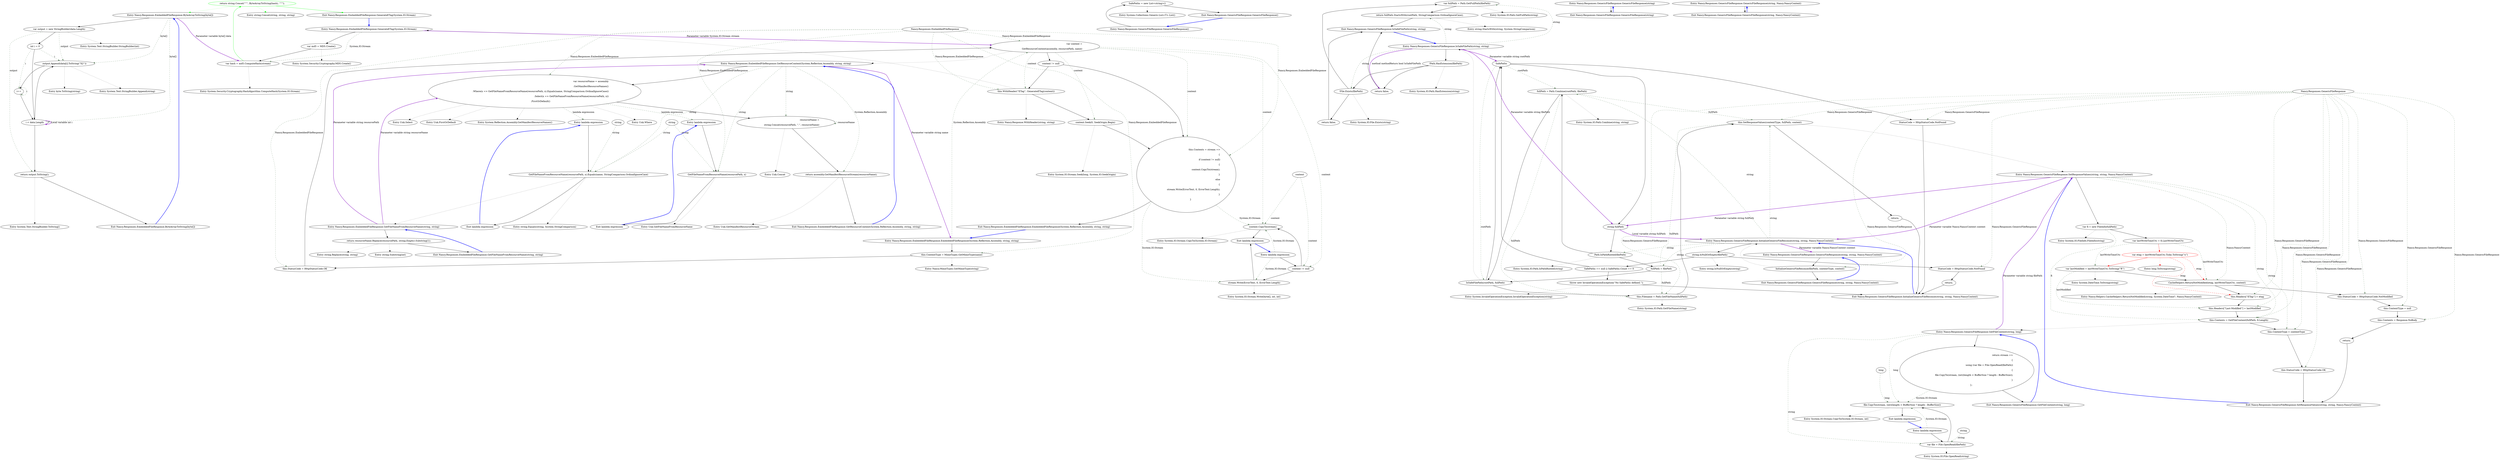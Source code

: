 digraph  {
d50 [label="return string.Concat(''\'''', ByteArrayToString(hash), ''\'''');", span="69-69", cluster="Nancy.Responses.EmbeddedFileResponse.GenerateETag(System.IO.Stream)", color=green, community=0];
d49 [label="var hash = md5.ComputeHash(stream)", span="68-68", cluster="Nancy.Responses.EmbeddedFileResponse.GenerateETag(System.IO.Stream)"];
d51 [label="Exit Nancy.Responses.EmbeddedFileResponse.GenerateETag(System.IO.Stream)", span="64-64", cluster="Nancy.Responses.EmbeddedFileResponse.GenerateETag(System.IO.Stream)"];
d54 [label="Entry Nancy.Responses.EmbeddedFileResponse.ByteArrayToString(byte[])", span="73-73", cluster="Nancy.Responses.EmbeddedFileResponse.ByteArrayToString(byte[])"];
d55 [label="Entry string.Concat(string, string, string)", span="0-0", cluster="string.Concat(string, string, string)"];
d15 [label="Entry Nancy.Responses.EmbeddedFileResponse.GenerateETag(System.IO.Stream)", span="64-64", cluster="Nancy.Responses.EmbeddedFileResponse.GenerateETag(System.IO.Stream)"];
d48 [label="var md5 = MD5.Create()", span="66-66", cluster="Nancy.Responses.EmbeddedFileResponse.GenerateETag(System.IO.Stream)"];
d53 [label="Entry System.Security.Cryptography.HashAlgorithm.ComputeHash(System.IO.Stream)", span="0-0", cluster="System.Security.Cryptography.HashAlgorithm.ComputeHash(System.IO.Stream)"];
d62 [label="Exit Nancy.Responses.EmbeddedFileResponse.ByteArrayToString(byte[])", span="73-73", cluster="Nancy.Responses.EmbeddedFileResponse.ByteArrayToString(byte[])"];
d56 [label="var output = new StringBuilder(data.Length)", span="75-75", cluster="Nancy.Responses.EmbeddedFileResponse.ByteArrayToString(byte[])"];
d58 [label="i < data.Length", span="76-76", cluster="Nancy.Responses.EmbeddedFileResponse.ByteArrayToString(byte[])"];
d59 [label="output.Append(data[i].ToString(''X2''))", span="78-78", cluster="Nancy.Responses.EmbeddedFileResponse.ByteArrayToString(byte[])"];
d9 [label="this.WithHeader(''ETag'', GenerateETag(content))", span="28-28", cluster="Nancy.Responses.EmbeddedFileResponse.EmbeddedFileResponse(System.Reflection.Assembly, string, string)"];
d7 [label="var content =\r\n                    GetResourceContent(assembly, resourcePath, name)", span="23-24", cluster="Nancy.Responses.EmbeddedFileResponse.EmbeddedFileResponse(System.Reflection.Assembly, string, string)"];
d52 [label="Entry System.Security.Cryptography.MD5.Create()", span="0-0", cluster="System.Security.Cryptography.MD5.Create()"];
d61 [label="return output.ToString();", span="81-81", cluster="Nancy.Responses.EmbeddedFileResponse.ByteArrayToString(byte[])"];
d57 [label="int i = 0", span="76-76", cluster="Nancy.Responses.EmbeddedFileResponse.ByteArrayToString(byte[])"];
d63 [label="Entry System.Text.StringBuilder.StringBuilder(int)", span="0-0", cluster="System.Text.StringBuilder.StringBuilder(int)"];
d60 [label="i++", span="76-76", cluster="Nancy.Responses.EmbeddedFileResponse.ByteArrayToString(byte[])"];
d64 [label="Entry byte.ToString(string)", span="0-0", cluster="byte.ToString(string)"];
d65 [label="Entry System.Text.StringBuilder.Append(string)", span="0-0", cluster="System.Text.StringBuilder.Append(string)"];
d67 [label="Nancy.Responses.EmbeddedFileResponse", span=""];
d8 [label="content != null", span="26-26", cluster="Nancy.Responses.EmbeddedFileResponse.EmbeddedFileResponse(System.Reflection.Assembly, string, string)"];
d10 [label="content.Seek(0, SeekOrigin.Begin)", span="29-29", cluster="Nancy.Responses.EmbeddedFileResponse.EmbeddedFileResponse(System.Reflection.Assembly, string, string)"];
d16 [label="Entry Nancy.Response.WithHeader(string, string)", span="46-46", cluster="Nancy.Response.WithHeader(string, string)"];
d4 [label="Entry Nancy.Responses.EmbeddedFileResponse.EmbeddedFileResponse(System.Reflection.Assembly, string, string)", span="18-18", cluster="Nancy.Responses.EmbeddedFileResponse.EmbeddedFileResponse(System.Reflection.Assembly, string, string)"];
d6 [label="this.StatusCode = HttpStatusCode.OK", span="21-21", cluster="Nancy.Responses.EmbeddedFileResponse.EmbeddedFileResponse(System.Reflection.Assembly, string, string)"];
d14 [label="Entry Nancy.Responses.EmbeddedFileResponse.GetResourceContent(System.Reflection.Assembly, string, string)", span="45-45", cluster="Nancy.Responses.EmbeddedFileResponse.GetResourceContent(System.Reflection.Assembly, string, string)"];
d11 [label="this.Contents = stream =>\r\n            {\r\n                if (content != null)\r\n                {\r\n                    content.CopyTo(stream);\r\n                }\r\n                else\r\n                {\r\n                    stream.Write(ErrorText, 0, ErrorText.Length);\r\n                }\r\n            }", span="32-42", cluster="Nancy.Responses.EmbeddedFileResponse.EmbeddedFileResponse(System.Reflection.Assembly, string, string)"];
d19 [label="content != null", span="34-34", cluster="lambda expression"];
d20 [label="content.CopyTo(stream)", span="36-36", cluster="lambda expression"];
d66 [label="Entry System.Text.StringBuilder.ToString()", span="0-0", cluster="System.Text.StringBuilder.ToString()"];
d5 [label="this.ContentType = MimeTypes.GetMimeType(name)", span="20-20", cluster="Nancy.Responses.EmbeddedFileResponse.EmbeddedFileResponse(System.Reflection.Assembly, string, string)"];
d25 [label="var resourceName = assembly\r\n                .GetManifestResourceNames()\r\n                .Where(x => GetFileNameFromResourceName(resourcePath, x).Equals(name, StringComparison.OrdinalIgnoreCase))\r\n                .Select(x => GetFileNameFromResourceName(resourcePath, x))\r\n                .FirstOrDefault()", span="47-51", cluster="Nancy.Responses.EmbeddedFileResponse.GetResourceContent(System.Reflection.Assembly, string, string)"];
d41 [label="GetFileNameFromResourceName(resourcePath, x)", span="50-50", cluster="lambda expression"];
d17 [label="Entry System.IO.Stream.Seek(long, System.IO.SeekOrigin)", span="0-0", cluster="System.IO.Stream.Seek(long, System.IO.SeekOrigin)"];
d12 [label="Exit Nancy.Responses.EmbeddedFileResponse.EmbeddedFileResponse(System.Reflection.Assembly, string, string)", span="18-18", cluster="Nancy.Responses.EmbeddedFileResponse.EmbeddedFileResponse(System.Reflection.Assembly, string, string)"];
d28 [label="Exit Nancy.Responses.EmbeddedFileResponse.GetResourceContent(System.Reflection.Assembly, string, string)", span="45-45", cluster="Nancy.Responses.EmbeddedFileResponse.GetResourceContent(System.Reflection.Assembly, string, string)"];
d38 [label="Entry Nancy.Responses.EmbeddedFileResponse.GetFileNameFromResourceName(string, string)", span="59-59", cluster="Nancy.Responses.EmbeddedFileResponse.GetFileNameFromResourceName(string, string)"];
d36 [label="GetFileNameFromResourceName(resourcePath, x).Equals(name, StringComparison.OrdinalIgnoreCase)", span="49-49", cluster="lambda expression"];
d26 [label="resourceName =\r\n                string.Concat(resourcePath, ''.'', resourceName)", span="53-54", cluster="Nancy.Responses.EmbeddedFileResponse.GetResourceContent(System.Reflection.Assembly, string, string)"];
d27 [label="return assembly.GetManifestResourceStream(resourceName);", span="56-56", cluster="Nancy.Responses.EmbeddedFileResponse.GetResourceContent(System.Reflection.Assembly, string, string)"];
d21 [label="stream.Write(ErrorText, 0, ErrorText.Length)", span="40-40", cluster="lambda expression"];
d68 [label=content, span=""];
d18 [label="Entry lambda expression", span="32-42", cluster="lambda expression"];
d22 [label="Exit lambda expression", span="32-42", cluster="lambda expression"];
d23 [label="Entry System.IO.Stream.CopyTo(System.IO.Stream)", span="0-0", cluster="System.IO.Stream.CopyTo(System.IO.Stream)"];
d13 [label="Entry Nancy.MimeTypes.GetMimeType(string)", span="585-585", cluster="Nancy.MimeTypes.GetMimeType(string)"];
d29 [label="Entry System.Reflection.Assembly.GetManifestResourceNames()", span="0-0", cluster="System.Reflection.Assembly.GetManifestResourceNames()"];
d30 [label="Entry Unk.Where", span="", cluster="Unk.Where"];
d31 [label="Entry Unk.Select", span="", cluster="Unk.Select"];
d32 [label="Entry Unk.FirstOrDefault", span="", cluster="Unk.FirstOrDefault"];
d35 [label="Entry lambda expression", span="49-49", cluster="lambda expression"];
d40 [label="Entry lambda expression", span="50-50", cluster="lambda expression"];
d69 [label=string, span=""];
d42 [label="Exit lambda expression", span="50-50", cluster="lambda expression"];
d43 [label="Entry Unk.GetFileNameFromResourceName", span="", cluster="Unk.GetFileNameFromResourceName"];
d45 [label="Exit Nancy.Responses.EmbeddedFileResponse.GetFileNameFromResourceName(string, string)", span="59-59", cluster="Nancy.Responses.EmbeddedFileResponse.GetFileNameFromResourceName(string, string)"];
d44 [label="return resourceName.Replace(resourcePath, string.Empty).Substring(1);", span="61-61", cluster="Nancy.Responses.EmbeddedFileResponse.GetFileNameFromResourceName(string, string)"];
d70 [label=string, span=""];
d37 [label="Exit lambda expression", span="49-49", cluster="lambda expression"];
d39 [label="Entry string.Equals(string, System.StringComparison)", span="0-0", cluster="string.Equals(string, System.StringComparison)"];
d33 [label="Entry Unk.Concat", span="", cluster="Unk.Concat"];
d34 [label="Entry Unk.GetManifestResourceStream", span="", cluster="Unk.GetManifestResourceStream"];
d24 [label="Entry System.IO.Stream.Write(byte[], int, int)", span="0-0", cluster="System.IO.Stream.Write(byte[], int, int)"];
d46 [label="Entry string.Replace(string, string)", span="0-0", cluster="string.Replace(string, string)"];
d47 [label="Entry string.Substring(int)", span="0-0", cluster="string.Substring(int)"];
m0_3 [label="Entry System.Collections.Generic.List<T>.List()", span="0-0", cluster="System.Collections.Generic.List<T>.List()", file="GenericFileResponse.cs"];
m0_31 [label="Entry System.IO.Path.GetFullPath(string)", span="0-0", cluster="System.IO.Path.GetFullPath(string)", file="GenericFileResponse.cs"];
m0_72 [label="Entry System.DateTime.ToString(string)", span="0-0", cluster="System.DateTime.ToString(string)", file="GenericFileResponse.cs"];
m0_19 [label="Entry System.IO.File.OpenRead(string)", span="0-0", cluster="System.IO.File.OpenRead(string)", file="GenericFileResponse.cs"];
m0_53 [label="Entry System.IO.Path.GetFileName(string)", span="0-0", cluster="System.IO.Path.GetFileName(string)", file="GenericFileResponse.cs"];
m0_0 [label="Entry Nancy.Responses.GenericFileResponse.GenericFileResponse()", span="29-29", cluster="Nancy.Responses.GenericFileResponse.GenericFileResponse()", file="GenericFileResponse.cs"];
m0_1 [label="SafePaths = new List<string>()", span="31-31", cluster="Nancy.Responses.GenericFileResponse.GenericFileResponse()", file="GenericFileResponse.cs"];
m0_2 [label="Exit Nancy.Responses.GenericFileResponse.GenericFileResponse()", span="29-29", cluster="Nancy.Responses.GenericFileResponse.GenericFileResponse()", file="GenericFileResponse.cs"];
m0_4 [label="Entry Nancy.Responses.GenericFileResponse.GenericFileResponse(string)", span="40-40", cluster="Nancy.Responses.GenericFileResponse.GenericFileResponse(string)", file="GenericFileResponse.cs"];
m0_5 [label="Exit Nancy.Responses.GenericFileResponse.GenericFileResponse(string)", span="40-40", cluster="Nancy.Responses.GenericFileResponse.GenericFileResponse(string)", file="GenericFileResponse.cs"];
m0_50 [label="Entry System.InvalidOperationException.InvalidOperationException(string)", span="0-0", cluster="System.InvalidOperationException.InvalidOperationException(string)", file="GenericFileResponse.cs"];
m0_32 [label="Entry string.StartsWith(string, System.StringComparison)", span="0-0", cluster="string.StartsWith(string, System.StringComparison)", file="GenericFileResponse.cs"];
m0_49 [label="Entry string.IsNullOrEmpty(string)", span="0-0", cluster="string.IsNullOrEmpty(string)", file="GenericFileResponse.cs"];
m0_29 [label="Entry System.IO.Path.HasExtension(string)", span="0-0", cluster="System.IO.Path.HasExtension(string)", file="GenericFileResponse.cs"];
m0_54 [label="Entry Nancy.Responses.GenericFileResponse.SetResponseValues(string, string, Nancy.NancyContext)", span="139-139", cluster="Nancy.Responses.GenericFileResponse.SetResponseValues(string, string, Nancy.NancyContext)", file="GenericFileResponse.cs"];
m0_55 [label="var fi = new FileInfo(fullPath)", span="142-142", cluster="Nancy.Responses.GenericFileResponse.SetResponseValues(string, string, Nancy.NancyContext)", file="GenericFileResponse.cs"];
m0_59 [label="CacheHelpers.ReturnNotModified(etag, lastWriteTimeUtc, context)", span="148-148", cluster="Nancy.Responses.GenericFileResponse.SetResponseValues(string, string, Nancy.NancyContext)", file="GenericFileResponse.cs"];
m0_66 [label="this.Contents = GetFileContent(fullPath, fi.Length)", span="159-159", cluster="Nancy.Responses.GenericFileResponse.SetResponseValues(string, string, Nancy.NancyContext)", file="GenericFileResponse.cs"];
m0_67 [label="this.ContentType = contentType", span="160-160", cluster="Nancy.Responses.GenericFileResponse.SetResponseValues(string, string, Nancy.NancyContext)", file="GenericFileResponse.cs"];
m0_56 [label="var lastWriteTimeUtc = fi.LastWriteTimeUtc", span="144-144", cluster="Nancy.Responses.GenericFileResponse.SetResponseValues(string, string, Nancy.NancyContext)", file="GenericFileResponse.cs"];
m0_57 [label="var etag = lastWriteTimeUtc.Ticks.ToString(''x'')", span="145-145", cluster="Nancy.Responses.GenericFileResponse.SetResponseValues(string, string, Nancy.NancyContext)", color=red, community=0, file="GenericFileResponse.cs"];
m0_58 [label="var lastModified = lastWriteTimeUtc.ToString(''R'')", span="146-146", cluster="Nancy.Responses.GenericFileResponse.SetResponseValues(string, string, Nancy.NancyContext)", file="GenericFileResponse.cs"];
m0_64 [label="this.Headers[''ETag''] = etag", span="157-157", cluster="Nancy.Responses.GenericFileResponse.SetResponseValues(string, string, Nancy.NancyContext)", file="GenericFileResponse.cs"];
m0_65 [label="this.Headers[''Last-Modified''] = lastModified", span="158-158", cluster="Nancy.Responses.GenericFileResponse.SetResponseValues(string, string, Nancy.NancyContext)", file="GenericFileResponse.cs"];
m0_60 [label="this.StatusCode = HttpStatusCode.NotModified", span="150-150", cluster="Nancy.Responses.GenericFileResponse.SetResponseValues(string, string, Nancy.NancyContext)", file="GenericFileResponse.cs"];
m0_61 [label="this.ContentType = null", span="151-151", cluster="Nancy.Responses.GenericFileResponse.SetResponseValues(string, string, Nancy.NancyContext)", file="GenericFileResponse.cs"];
m0_62 [label="this.Contents = Response.NoBody", span="152-152", cluster="Nancy.Responses.GenericFileResponse.SetResponseValues(string, string, Nancy.NancyContext)", file="GenericFileResponse.cs"];
m0_63 [label="return;", span="154-154", cluster="Nancy.Responses.GenericFileResponse.SetResponseValues(string, string, Nancy.NancyContext)", file="GenericFileResponse.cs"];
m0_68 [label="this.StatusCode = HttpStatusCode.OK", span="161-161", cluster="Nancy.Responses.GenericFileResponse.SetResponseValues(string, string, Nancy.NancyContext)", file="GenericFileResponse.cs"];
m0_69 [label="Exit Nancy.Responses.GenericFileResponse.SetResponseValues(string, string, Nancy.NancyContext)", span="139-139", cluster="Nancy.Responses.GenericFileResponse.SetResponseValues(string, string, Nancy.NancyContext)", file="GenericFileResponse.cs"];
m0_11 [label="Entry Nancy.Responses.GenericFileResponse.InitializeGenericFileResonse(string, string, Nancy.NancyContext)", span="103-103", cluster="Nancy.Responses.GenericFileResponse.InitializeGenericFileResonse(string, string, Nancy.NancyContext)", file="GenericFileResponse.cs"];
m0_33 [label="string.IsNullOrEmpty(filePath)", span="105-105", cluster="Nancy.Responses.GenericFileResponse.InitializeGenericFileResonse(string, string, Nancy.NancyContext)", file="GenericFileResponse.cs"];
m0_40 [label="Path.IsPathRooted(filePath)", span="117-117", cluster="Nancy.Responses.GenericFileResponse.InitializeGenericFileResonse(string, string, Nancy.NancyContext)", file="GenericFileResponse.cs"];
m0_41 [label="fullPath = filePath", span="119-119", cluster="Nancy.Responses.GenericFileResponse.InitializeGenericFileResonse(string, string, Nancy.NancyContext)", file="GenericFileResponse.cs"];
m0_42 [label="fullPath = Path.Combine(rootPath, filePath)", span="123-123", cluster="Nancy.Responses.GenericFileResponse.InitializeGenericFileResonse(string, string, Nancy.NancyContext)", file="GenericFileResponse.cs"];
m0_45 [label="this.SetResponseValues(contentType, fullPath, context)", span="130-130", cluster="Nancy.Responses.GenericFileResponse.InitializeGenericFileResonse(string, string, Nancy.NancyContext)", file="GenericFileResponse.cs"];
m0_34 [label="StatusCode = HttpStatusCode.NotFound", span="107-107", cluster="Nancy.Responses.GenericFileResponse.InitializeGenericFileResonse(string, string, Nancy.NancyContext)", file="GenericFileResponse.cs"];
m0_36 [label="SafePaths == null || SafePaths.Count == 0", span="110-110", cluster="Nancy.Responses.GenericFileResponse.InitializeGenericFileResonse(string, string, Nancy.NancyContext)", file="GenericFileResponse.cs"];
m0_35 [label="return;", span="108-108", cluster="Nancy.Responses.GenericFileResponse.InitializeGenericFileResonse(string, string, Nancy.NancyContext)", file="GenericFileResponse.cs"];
m0_37 [label="throw new InvalidOperationException(''No SafePaths defined.'');", span="112-112", cluster="Nancy.Responses.GenericFileResponse.InitializeGenericFileResonse(string, string, Nancy.NancyContext)", file="GenericFileResponse.cs"];
m0_38 [label=SafePaths, span="114-114", cluster="Nancy.Responses.GenericFileResponse.InitializeGenericFileResonse(string, string, Nancy.NancyContext)", file="GenericFileResponse.cs"];
m0_39 [label="string fullPath", span="116-116", cluster="Nancy.Responses.GenericFileResponse.InitializeGenericFileResonse(string, string, Nancy.NancyContext)", file="GenericFileResponse.cs"];
m0_47 [label="StatusCode = HttpStatusCode.NotFound", span="136-136", cluster="Nancy.Responses.GenericFileResponse.InitializeGenericFileResonse(string, string, Nancy.NancyContext)", file="GenericFileResponse.cs"];
m0_43 [label="IsSafeFilePath(rootPath, fullPath)", span="126-126", cluster="Nancy.Responses.GenericFileResponse.InitializeGenericFileResonse(string, string, Nancy.NancyContext)", file="GenericFileResponse.cs"];
m0_44 [label="this.Filename = Path.GetFileName(fullPath)", span="128-128", cluster="Nancy.Responses.GenericFileResponse.InitializeGenericFileResonse(string, string, Nancy.NancyContext)", file="GenericFileResponse.cs"];
m0_46 [label="return;", span="132-132", cluster="Nancy.Responses.GenericFileResponse.InitializeGenericFileResonse(string, string, Nancy.NancyContext)", file="GenericFileResponse.cs"];
m0_48 [label="Exit Nancy.Responses.GenericFileResponse.InitializeGenericFileResonse(string, string, Nancy.NancyContext)", span="103-103", cluster="Nancy.Responses.GenericFileResponse.InitializeGenericFileResonse(string, string, Nancy.NancyContext)", file="GenericFileResponse.cs"];
m0_70 [label="Entry System.IO.FileInfo.FileInfo(string)", span="0-0", cluster="System.IO.FileInfo.FileInfo(string)", file="GenericFileResponse.cs"];
m0_15 [label="Entry lambda expression", span="77-83", cluster="lambda expression", file="GenericFileResponse.cs"];
m0_16 [label="var file = File.OpenRead(filePath)", span="79-79", cluster="lambda expression", file="GenericFileResponse.cs"];
m0_17 [label="file.CopyTo(stream, (int)(length < BufferSize ? length : BufferSize))", span="81-81", cluster="lambda expression", file="GenericFileResponse.cs"];
m0_18 [label="Exit lambda expression", span="77-83", cluster="lambda expression", file="GenericFileResponse.cs"];
m0_51 [label="Entry System.IO.Path.IsPathRooted(string)", span="0-0", cluster="System.IO.Path.IsPathRooted(string)", file="GenericFileResponse.cs"];
m0_8 [label="Entry Nancy.Responses.GenericFileResponse.GenericFileResponse(string, string, Nancy.NancyContext)", span="64-64", cluster="Nancy.Responses.GenericFileResponse.GenericFileResponse(string, string, Nancy.NancyContext)", file="GenericFileResponse.cs"];
m0_9 [label="InitializeGenericFileResonse(filePath, contentType, context)", span="66-66", cluster="Nancy.Responses.GenericFileResponse.GenericFileResponse(string, string, Nancy.NancyContext)", file="GenericFileResponse.cs"];
m0_10 [label="Exit Nancy.Responses.GenericFileResponse.GenericFileResponse(string, string, Nancy.NancyContext)", span="64-64", cluster="Nancy.Responses.GenericFileResponse.GenericFileResponse(string, string, Nancy.NancyContext)", file="GenericFileResponse.cs"];
m0_73 [label="Entry Nancy.Helpers.CacheHelpers.ReturnNotModified(string, System.DateTime?, Nancy.NancyContext)", span="18-18", cluster="Nancy.Helpers.CacheHelpers.ReturnNotModified(string, System.DateTime?, Nancy.NancyContext)", file="GenericFileResponse.cs"];
m0_21 [label="Entry Nancy.Responses.GenericFileResponse.IsSafeFilePath(string, string)", span="86-86", cluster="Nancy.Responses.GenericFileResponse.IsSafeFilePath(string, string)", file="GenericFileResponse.cs"];
m0_22 [label="!Path.HasExtension(filePath)", span="88-88", cluster="Nancy.Responses.GenericFileResponse.IsSafeFilePath(string, string)", file="GenericFileResponse.cs"];
m0_24 [label="!File.Exists(filePath)", span="93-93", cluster="Nancy.Responses.GenericFileResponse.IsSafeFilePath(string, string)", file="GenericFileResponse.cs"];
m0_26 [label="var fullPath = Path.GetFullPath(filePath)", span="98-98", cluster="Nancy.Responses.GenericFileResponse.IsSafeFilePath(string, string)", file="GenericFileResponse.cs"];
m0_27 [label="return fullPath.StartsWith(rootPath, StringComparison.OrdinalIgnoreCase);", span="100-100", cluster="Nancy.Responses.GenericFileResponse.IsSafeFilePath(string, string)", file="GenericFileResponse.cs"];
m0_23 [label="return false;", span="90-90", cluster="Nancy.Responses.GenericFileResponse.IsSafeFilePath(string, string)", file="GenericFileResponse.cs"];
m0_25 [label="return false;", span="95-95", cluster="Nancy.Responses.GenericFileResponse.IsSafeFilePath(string, string)", file="GenericFileResponse.cs"];
m0_28 [label="Exit Nancy.Responses.GenericFileResponse.IsSafeFilePath(string, string)", span="86-86", cluster="Nancy.Responses.GenericFileResponse.IsSafeFilePath(string, string)", file="GenericFileResponse.cs"];
m0_6 [label="Entry Nancy.Responses.GenericFileResponse.GenericFileResponse(string, Nancy.NancyContext)", span="52-52", cluster="Nancy.Responses.GenericFileResponse.GenericFileResponse(string, Nancy.NancyContext)", file="GenericFileResponse.cs"];
m0_7 [label="Exit Nancy.Responses.GenericFileResponse.GenericFileResponse(string, Nancy.NancyContext)", span="52-52", cluster="Nancy.Responses.GenericFileResponse.GenericFileResponse(string, Nancy.NancyContext)", file="GenericFileResponse.cs"];
m0_52 [label="Entry System.IO.Path.Combine(string, string)", span="0-0", cluster="System.IO.Path.Combine(string, string)", file="GenericFileResponse.cs"];
m0_71 [label="Entry long.ToString(string)", span="0-0", cluster="long.ToString(string)", file="GenericFileResponse.cs"];
m0_20 [label="Entry System.IO.Stream.CopyTo(System.IO.Stream, int)", span="0-0", cluster="System.IO.Stream.CopyTo(System.IO.Stream, int)", file="GenericFileResponse.cs"];
m0_30 [label="Entry System.IO.File.Exists(string)", span="0-0", cluster="System.IO.File.Exists(string)", file="GenericFileResponse.cs"];
m0_12 [label="Entry Nancy.Responses.GenericFileResponse.GetFileContent(string, long)", span="75-75", cluster="Nancy.Responses.GenericFileResponse.GetFileContent(string, long)", file="GenericFileResponse.cs"];
m0_13 [label="return stream =>\r\n            {\r\n                using (var file = File.OpenRead(filePath))\r\n                {\r\n                    file.CopyTo(stream, (int)(length < BufferSize ? length : BufferSize));\r\n                }\r\n            };", span="77-83", cluster="Nancy.Responses.GenericFileResponse.GetFileContent(string, long)", file="GenericFileResponse.cs"];
m0_14 [label="Exit Nancy.Responses.GenericFileResponse.GetFileContent(string, long)", span="75-75", cluster="Nancy.Responses.GenericFileResponse.GetFileContent(string, long)", file="GenericFileResponse.cs"];
m0_74 [label="Nancy.Responses.GenericFileResponse", span="", file="GenericFileResponse.cs"];
m0_75 [label=string, span="", file="GenericFileResponse.cs"];
m0_76 [label=long, span="", file="GenericFileResponse.cs"];
d50 -> d51  [key=0, style=solid, color=green];
d50 -> d54  [key=2, style=dotted, color=green];
d50 -> d55  [key=2, style=dotted, color=green];
d49 -> d50  [key=0, style=solid, color=green];
d49 -> d53  [key=2, style=dotted];
d51 -> d15  [key=0, style=bold, color=blue];
d54 -> d49  [key=3, color=darkorchid, style=bold, label="Parameter variable byte[] data"];
d54 -> d56  [key=0, style=solid];
d54 -> d58  [key=1, style=dashed, color=darkseagreen4, label="byte[]"];
d54 -> d59  [key=1, style=dashed, color=darkseagreen4, label="byte[]"];
d15 -> d49  [key=1, style=dashed, color=darkseagreen4, label="System.IO.Stream"];
d15 -> d48  [key=0, style=solid];
d15 -> d7  [key=3, color=darkorchid, style=bold, label="Parameter variable System.IO.Stream stream"];
d48 -> d49  [key=0, style=solid];
d48 -> d52  [key=2, style=dotted];
d62 -> d54  [key=0, style=bold, color=blue];
d56 -> d57  [key=0, style=solid];
d56 -> d63  [key=2, style=dotted];
d56 -> d59  [key=1, style=dashed, color=darkseagreen4, label=output];
d56 -> d61  [key=1, style=dashed, color=darkseagreen4, label=output];
d58 -> d58  [key=3, color=darkorchid, style=bold, label="Local variable int i"];
d58 -> d59  [key=0, style=solid];
d58 -> d61  [key=0, style=solid];
d59 -> d60  [key=0, style=solid];
d59 -> d64  [key=2, style=dotted];
d59 -> d65  [key=2, style=dotted];
d9 -> d15  [key=2, style=dotted];
d9 -> d10  [key=0, style=solid];
d9 -> d16  [key=2, style=dotted];
d7 -> d9  [key=1, style=dashed, color=darkseagreen4, label=content];
d7 -> d8  [key=0, style=solid];
d7 -> d14  [key=2, style=dotted];
d7 -> d10  [key=1, style=dashed, color=darkseagreen4, label=content];
d7 -> d11  [key=1, style=dashed, color=darkseagreen4, label=content];
d7 -> d19  [key=1, style=dashed, color=darkseagreen4, label=content];
d7 -> d20  [key=1, style=dashed, color=darkseagreen4, label=content];
d61 -> d62  [key=0, style=solid];
d61 -> d66  [key=2, style=dotted];
d57 -> d58  [key=0, style=solid];
d57 -> d59  [key=1, style=dashed, color=darkseagreen4, label=i];
d57 -> d60  [key=1, style=dashed, color=darkseagreen4, label=i];
d60 -> d58  [key=0, style=solid];
d60 -> d60  [key=1, style=dashed, color=darkseagreen4, label=i];
d67 -> d9  [key=1, style=dashed, color=darkseagreen4, label="Nancy.Responses.EmbeddedFileResponse"];
d67 -> d7  [key=1, style=dashed, color=darkseagreen4, label="Nancy.Responses.EmbeddedFileResponse"];
d67 -> d5  [key=1, style=dashed, color=darkseagreen4, label="Nancy.Responses.EmbeddedFileResponse"];
d67 -> d6  [key=1, style=dashed, color=darkseagreen4, label="Nancy.Responses.EmbeddedFileResponse"];
d67 -> d11  [key=1, style=dashed, color=darkseagreen4, label="Nancy.Responses.EmbeddedFileResponse"];
d67 -> d25  [key=1, style=dashed, color=darkseagreen4, label="Nancy.Responses.EmbeddedFileResponse"];
d67 -> d41  [key=1, style=dashed, color=darkseagreen4, label="Nancy.Responses.EmbeddedFileResponse"];
d8 -> d9  [key=0, style=solid];
d8 -> d11  [key=0, style=solid];
d10 -> d11  [key=0, style=solid];
d10 -> d17  [key=2, style=dotted];
d4 -> d7  [key=1, style=dashed, color=darkseagreen4, label="System.Reflection.Assembly"];
d4 -> d5  [key=0, style=solid];
d6 -> d7  [key=0, style=solid];
d14 -> d4  [key=3, color=darkorchid, style=bold, label="Parameter variable string name"];
d14 -> d25  [key=0, style=solid];
d14 -> d36  [key=1, style=dashed, color=darkseagreen4, label=string];
d14 -> d41  [key=1, style=dashed, color=darkseagreen4, label=string];
d14 -> d26  [key=1, style=dashed, color=darkseagreen4, label=string];
d14 -> d27  [key=1, style=dashed, color=darkseagreen4, label="System.Reflection.Assembly"];
d11 -> d12  [key=0, style=solid];
d11 -> d20  [key=1, style=dashed, color=darkseagreen4, label="System.IO.Stream"];
d11 -> d21  [key=1, style=dashed, color=darkseagreen4, label="System.IO.Stream"];
d19 -> d20  [key=0, style=solid];
d19 -> d21  [key=0, style=solid];
d20 -> d22  [key=0, style=solid];
d20 -> d23  [key=2, style=dotted];
d5 -> d6  [key=0, style=solid];
d5 -> d13  [key=2, style=dotted];
d25 -> d26  [key=0, style=solid];
d25 -> d29  [key=2, style=dotted];
d25 -> d30  [key=2, style=dotted];
d25 -> d31  [key=2, style=dotted];
d25 -> d32  [key=2, style=dotted];
d25 -> d35  [key=1, style=dashed, color=darkseagreen4, label="lambda expression"];
d25 -> d40  [key=1, style=dashed, color=darkseagreen4, label="lambda expression"];
d41 -> d42  [key=0, style=solid];
d41 -> d43  [key=2, style=dotted];
d12 -> d4  [key=0, style=bold, color=blue];
d28 -> d14  [key=0, style=bold, color=blue];
d38 -> d14  [key=3, color=darkorchid, style=bold, label="Parameter variable string resourcePath"];
d38 -> d25  [key=3, color=darkorchid, style=bold, label="Parameter variable string resourceName"];
d38 -> d44  [key=0, style=solid];
d36 -> d38  [key=2, style=dotted];
d36 -> d37  [key=0, style=solid];
d36 -> d39  [key=2, style=dotted];
d26 -> d26  [key=1, style=dashed, color=darkseagreen4, label=resourceName];
d26 -> d27  [key=0, style=solid];
d26 -> d33  [key=2, style=dotted];
d27 -> d28  [key=0, style=solid];
d27 -> d34  [key=2, style=dotted];
d21 -> d22  [key=0, style=solid];
d21 -> d24  [key=2, style=dotted];
d68 -> d19  [key=1, style=dashed, color=darkseagreen4, label=content];
d68 -> d20  [key=1, style=dashed, color=darkseagreen4, label=content];
d18 -> d19  [key=0, style=solid];
d18 -> d20  [key=1, style=dashed, color=darkseagreen4, label="System.IO.Stream"];
d18 -> d21  [key=1, style=dashed, color=darkseagreen4, label="System.IO.Stream"];
d22 -> d18  [key=0, style=bold, color=blue];
d35 -> d36  [key=0, style=solid];
d40 -> d41  [key=0, style=solid];
d69 -> d41  [key=1, style=dashed, color=darkseagreen4, label=string];
d69 -> d36  [key=1, style=dashed, color=darkseagreen4, label=string];
d42 -> d40  [key=0, style=bold, color=blue];
d45 -> d38  [key=0, style=bold, color=blue];
d44 -> d45  [key=0, style=solid];
d44 -> d46  [key=2, style=dotted];
d44 -> d47  [key=2, style=dotted];
d70 -> d36  [key=1, style=dashed, color=darkseagreen4, label=string];
d37 -> d35  [key=0, style=bold, color=blue];
m0_0 -> m0_1  [key=0, style=solid];
m0_1 -> m0_2  [key=0, style=solid];
m0_1 -> m0_3  [key=2, style=dotted];
m0_2 -> m0_0  [key=0, style=bold, color=blue];
m0_4 -> m0_5  [key=0, style=solid];
m0_5 -> m0_4  [key=0, style=bold, color=blue];
m0_54 -> m0_55  [key=0, style=solid];
m0_54 -> m0_59  [key=1, style=dashed, color=darkseagreen4, label="Nancy.NancyContext"];
m0_54 -> m0_66  [key=1, style=dashed, color=darkseagreen4, label=string];
m0_54 -> m0_67  [key=1, style=dashed, color=darkseagreen4, label=string];
m0_54 -> m0_11  [key=3, color=darkorchid, style=bold, label="Parameter variable Nancy.NancyContext context"];
m0_54 -> m0_39  [key=3, color=darkorchid, style=bold, label="Parameter variable string fullPath"];
m0_55 -> m0_56  [key=0, style=solid];
m0_55 -> m0_70  [key=2, style=dotted];
m0_55 -> m0_66  [key=1, style=dashed, color=darkseagreen4, label=fi];
m0_59 -> m0_60  [key=0, style=solid];
m0_59 -> m0_64  [key=0, style=solid];
m0_59 -> m0_73  [key=2, style=dotted];
m0_66 -> m0_67  [key=0, style=solid];
m0_66 -> m0_12  [key=2, style=dotted];
m0_67 -> m0_68  [key=0, style=solid];
m0_56 -> m0_57  [key=0, style=solid, color=red];
m0_56 -> m0_58  [key=1, style=dashed, color=darkseagreen4, label=lastWriteTimeUtc];
m0_56 -> m0_59  [key=1, style=dashed, color=darkseagreen4, label=lastWriteTimeUtc];
m0_57 -> m0_58  [key=0, style=solid, color=red];
m0_57 -> m0_71  [key=2, style=dotted, color=red];
m0_57 -> m0_59  [key=1, style=dashed, color=red, label=etag];
m0_57 -> m0_64  [key=1, style=dashed, color=red, label=etag];
m0_58 -> m0_59  [key=0, style=solid];
m0_58 -> m0_72  [key=2, style=dotted];
m0_58 -> m0_65  [key=1, style=dashed, color=darkseagreen4, label=lastModified];
m0_64 -> m0_65  [key=0, style=solid];
m0_65 -> m0_66  [key=0, style=solid];
m0_60 -> m0_61  [key=0, style=solid];
m0_61 -> m0_62  [key=0, style=solid];
m0_62 -> m0_63  [key=0, style=solid];
m0_63 -> m0_69  [key=0, style=solid];
m0_68 -> m0_69  [key=0, style=solid];
m0_69 -> m0_54  [key=0, style=bold, color=blue];
m0_11 -> m0_33  [key=0, style=solid];
m0_11 -> m0_40  [key=1, style=dashed, color=darkseagreen4, label=string];
m0_11 -> m0_41  [key=1, style=dashed, color=darkseagreen4, label=string];
m0_11 -> m0_42  [key=1, style=dashed, color=darkseagreen4, label=string];
m0_11 -> m0_45  [key=1, style=dashed, color=darkseagreen4, label=string];
m0_11 -> m0_8  [key=3, color=darkorchid, style=bold, label="Parameter variable Nancy.NancyContext context"];
m0_33 -> m0_34  [key=0, style=solid];
m0_33 -> m0_36  [key=0, style=solid];
m0_33 -> m0_49  [key=2, style=dotted];
m0_40 -> m0_41  [key=0, style=solid];
m0_40 -> m0_42  [key=0, style=solid];
m0_40 -> m0_51  [key=2, style=dotted];
m0_41 -> m0_43  [key=0, style=solid];
m0_41 -> m0_44  [key=1, style=dashed, color=darkseagreen4, label=fullPath];
m0_41 -> m0_45  [key=1, style=dashed, color=darkseagreen4, label=fullPath];
m0_42 -> m0_43  [key=0, style=solid];
m0_42 -> m0_52  [key=2, style=dotted];
m0_42 -> m0_44  [key=1, style=dashed, color=darkseagreen4, label=fullPath];
m0_42 -> m0_45  [key=1, style=dashed, color=darkseagreen4, label=fullPath];
m0_45 -> m0_46  [key=0, style=solid];
m0_45 -> m0_54  [key=2, style=dotted];
m0_34 -> m0_35  [key=0, style=solid];
m0_36 -> m0_37  [key=0, style=solid];
m0_36 -> m0_38  [key=0, style=solid];
m0_35 -> m0_48  [key=0, style=solid];
m0_37 -> m0_48  [key=0, style=solid];
m0_37 -> m0_50  [key=2, style=dotted];
m0_38 -> m0_39  [key=0, style=solid];
m0_38 -> m0_47  [key=0, style=solid];
m0_38 -> m0_42  [key=1, style=dashed, color=darkseagreen4, label=rootPath];
m0_38 -> m0_43  [key=1, style=dashed, color=darkseagreen4, label=rootPath];
m0_39 -> m0_40  [key=0, style=solid];
m0_39 -> m0_11  [key=3, color=darkorchid, style=bold, label="Local variable string fullPath"];
m0_47 -> m0_48  [key=0, style=solid];
m0_43 -> m0_44  [key=0, style=solid];
m0_43 -> m0_38  [key=0, style=solid];
m0_43 -> m0_21  [key=2, style=dotted];
m0_44 -> m0_45  [key=0, style=solid];
m0_44 -> m0_53  [key=2, style=dotted];
m0_46 -> m0_48  [key=0, style=solid];
m0_48 -> m0_11  [key=0, style=bold, color=blue];
m0_15 -> m0_16  [key=0, style=solid];
m0_15 -> m0_17  [key=1, style=dashed, color=darkseagreen4, label="System.IO.Stream"];
m0_16 -> m0_17  [key=0, style=solid];
m0_16 -> m0_19  [key=2, style=dotted];
m0_17 -> m0_18  [key=0, style=solid];
m0_17 -> m0_20  [key=2, style=dotted];
m0_18 -> m0_15  [key=0, style=bold, color=blue];
m0_8 -> m0_9  [key=0, style=solid];
m0_9 -> m0_10  [key=0, style=solid];
m0_9 -> m0_11  [key=2, style=dotted];
m0_10 -> m0_8  [key=0, style=bold, color=blue];
m0_21 -> m0_22  [key=0, style=solid];
m0_21 -> m0_24  [key=1, style=dashed, color=darkseagreen4, label=string];
m0_21 -> m0_26  [key=1, style=dashed, color=darkseagreen4, label=string];
m0_21 -> m0_27  [key=1, style=dashed, color=darkseagreen4, label=string];
m0_21 -> m0_23  [key=3, color=darkorchid, style=bold, label="method methodReturn bool IsSafeFilePath"];
m0_21 -> m0_38  [key=3, color=darkorchid, style=bold, label="Parameter variable string rootPath"];
m0_21 -> m0_39  [key=3, color=darkorchid, style=bold, label="Parameter variable string filePath"];
m0_22 -> m0_23  [key=0, style=solid];
m0_22 -> m0_24  [key=0, style=solid];
m0_22 -> m0_29  [key=2, style=dotted];
m0_24 -> m0_25  [key=0, style=solid];
m0_24 -> m0_26  [key=0, style=solid];
m0_24 -> m0_30  [key=2, style=dotted];
m0_26 -> m0_27  [key=0, style=solid];
m0_26 -> m0_31  [key=2, style=dotted];
m0_27 -> m0_28  [key=0, style=solid];
m0_27 -> m0_32  [key=2, style=dotted];
m0_23 -> m0_28  [key=0, style=solid];
m0_25 -> m0_28  [key=0, style=solid];
m0_28 -> m0_21  [key=0, style=bold, color=blue];
m0_6 -> m0_7  [key=0, style=solid];
m0_7 -> m0_6  [key=0, style=bold, color=blue];
m0_12 -> m0_13  [key=0, style=solid];
m0_12 -> m0_16  [key=1, style=dashed, color=darkseagreen4, label=string];
m0_12 -> m0_17  [key=1, style=dashed, color=darkseagreen4, label=long];
m0_12 -> m0_54  [key=3, color=darkorchid, style=bold, label="Parameter variable string filePath"];
m0_13 -> m0_14  [key=0, style=solid];
m0_13 -> m0_17  [key=1, style=dashed, color=darkseagreen4, label="System.IO.Stream"];
m0_14 -> m0_12  [key=0, style=bold, color=blue];
m0_74 -> m0_9  [key=1, style=dashed, color=darkseagreen4, label="Nancy.Responses.GenericFileResponse"];
m0_74 -> m0_34  [key=1, style=dashed, color=darkseagreen4, label="Nancy.Responses.GenericFileResponse"];
m0_74 -> m0_44  [key=1, style=dashed, color=darkseagreen4, label="Nancy.Responses.GenericFileResponse"];
m0_74 -> m0_45  [key=1, style=dashed, color=darkseagreen4, label="Nancy.Responses.GenericFileResponse"];
m0_74 -> m0_47  [key=1, style=dashed, color=darkseagreen4, label="Nancy.Responses.GenericFileResponse"];
m0_74 -> m0_60  [key=1, style=dashed, color=darkseagreen4, label="Nancy.Responses.GenericFileResponse"];
m0_74 -> m0_61  [key=1, style=dashed, color=darkseagreen4, label="Nancy.Responses.GenericFileResponse"];
m0_74 -> m0_62  [key=1, style=dashed, color=darkseagreen4, label="Nancy.Responses.GenericFileResponse"];
m0_74 -> m0_64  [key=1, style=dashed, color=darkseagreen4, label="Nancy.Responses.GenericFileResponse"];
m0_74 -> m0_65  [key=1, style=dashed, color=darkseagreen4, label="Nancy.Responses.GenericFileResponse"];
m0_74 -> m0_66  [key=1, style=dashed, color=darkseagreen4, label="Nancy.Responses.GenericFileResponse"];
m0_74 -> m0_67  [key=1, style=dashed, color=darkseagreen4, label="Nancy.Responses.GenericFileResponse"];
m0_74 -> m0_68  [key=1, style=dashed, color=darkseagreen4, label="Nancy.Responses.GenericFileResponse"];
m0_75 -> m0_16  [key=1, style=dashed, color=darkseagreen4, label=string];
m0_76 -> m0_17  [key=1, style=dashed, color=darkseagreen4, label=long];
}
